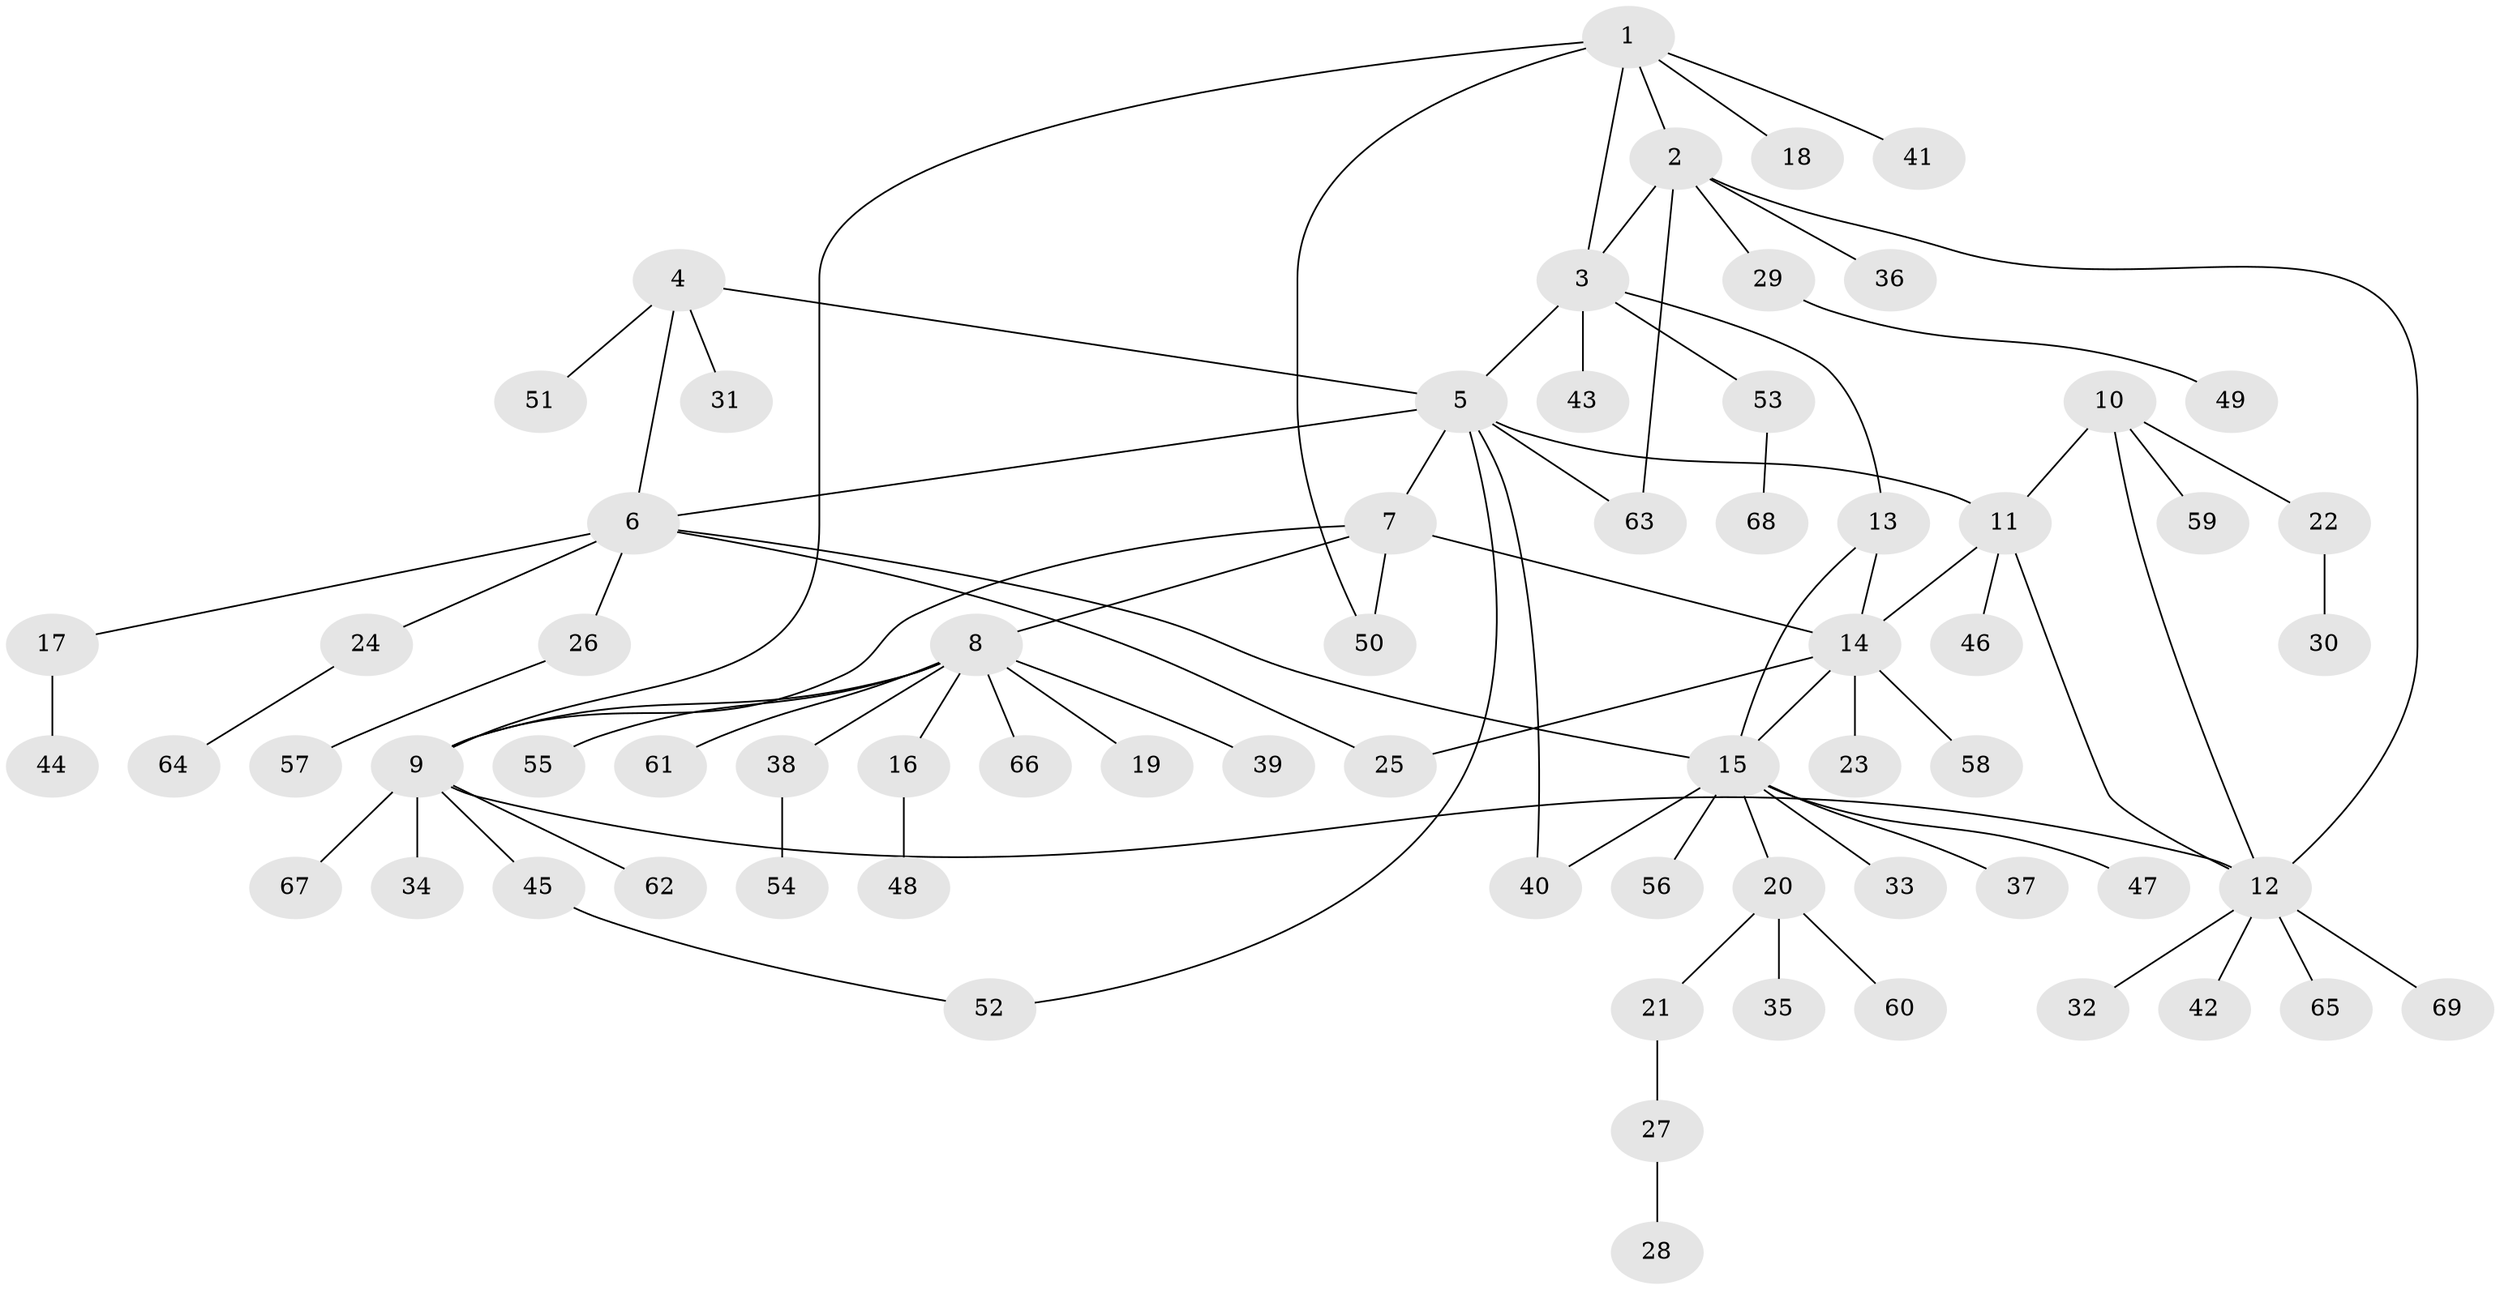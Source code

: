 // coarse degree distribution, {4: 0.04081632653061224, 7: 0.061224489795918366, 2: 0.14285714285714285, 1: 0.5306122448979592, 5: 0.08163265306122448, 3: 0.061224489795918366, 8: 0.061224489795918366, 6: 0.02040816326530612}
// Generated by graph-tools (version 1.1) at 2025/37/03/04/25 23:37:39]
// undirected, 69 vertices, 84 edges
graph export_dot {
  node [color=gray90,style=filled];
  1;
  2;
  3;
  4;
  5;
  6;
  7;
  8;
  9;
  10;
  11;
  12;
  13;
  14;
  15;
  16;
  17;
  18;
  19;
  20;
  21;
  22;
  23;
  24;
  25;
  26;
  27;
  28;
  29;
  30;
  31;
  32;
  33;
  34;
  35;
  36;
  37;
  38;
  39;
  40;
  41;
  42;
  43;
  44;
  45;
  46;
  47;
  48;
  49;
  50;
  51;
  52;
  53;
  54;
  55;
  56;
  57;
  58;
  59;
  60;
  61;
  62;
  63;
  64;
  65;
  66;
  67;
  68;
  69;
  1 -- 2;
  1 -- 3;
  1 -- 9;
  1 -- 18;
  1 -- 41;
  1 -- 50;
  2 -- 3;
  2 -- 12;
  2 -- 29;
  2 -- 36;
  2 -- 63;
  3 -- 5;
  3 -- 13;
  3 -- 43;
  3 -- 53;
  4 -- 5;
  4 -- 6;
  4 -- 31;
  4 -- 51;
  5 -- 6;
  5 -- 7;
  5 -- 11;
  5 -- 40;
  5 -- 52;
  5 -- 63;
  6 -- 15;
  6 -- 17;
  6 -- 24;
  6 -- 25;
  6 -- 26;
  7 -- 8;
  7 -- 9;
  7 -- 14;
  7 -- 50;
  8 -- 9;
  8 -- 16;
  8 -- 19;
  8 -- 38;
  8 -- 39;
  8 -- 55;
  8 -- 61;
  8 -- 66;
  9 -- 12;
  9 -- 34;
  9 -- 45;
  9 -- 62;
  9 -- 67;
  10 -- 11;
  10 -- 12;
  10 -- 22;
  10 -- 59;
  11 -- 12;
  11 -- 14;
  11 -- 46;
  12 -- 32;
  12 -- 42;
  12 -- 65;
  12 -- 69;
  13 -- 14;
  13 -- 15;
  14 -- 15;
  14 -- 23;
  14 -- 25;
  14 -- 58;
  15 -- 20;
  15 -- 33;
  15 -- 37;
  15 -- 40;
  15 -- 47;
  15 -- 56;
  16 -- 48;
  17 -- 44;
  20 -- 21;
  20 -- 35;
  20 -- 60;
  21 -- 27;
  22 -- 30;
  24 -- 64;
  26 -- 57;
  27 -- 28;
  29 -- 49;
  38 -- 54;
  45 -- 52;
  53 -- 68;
}

